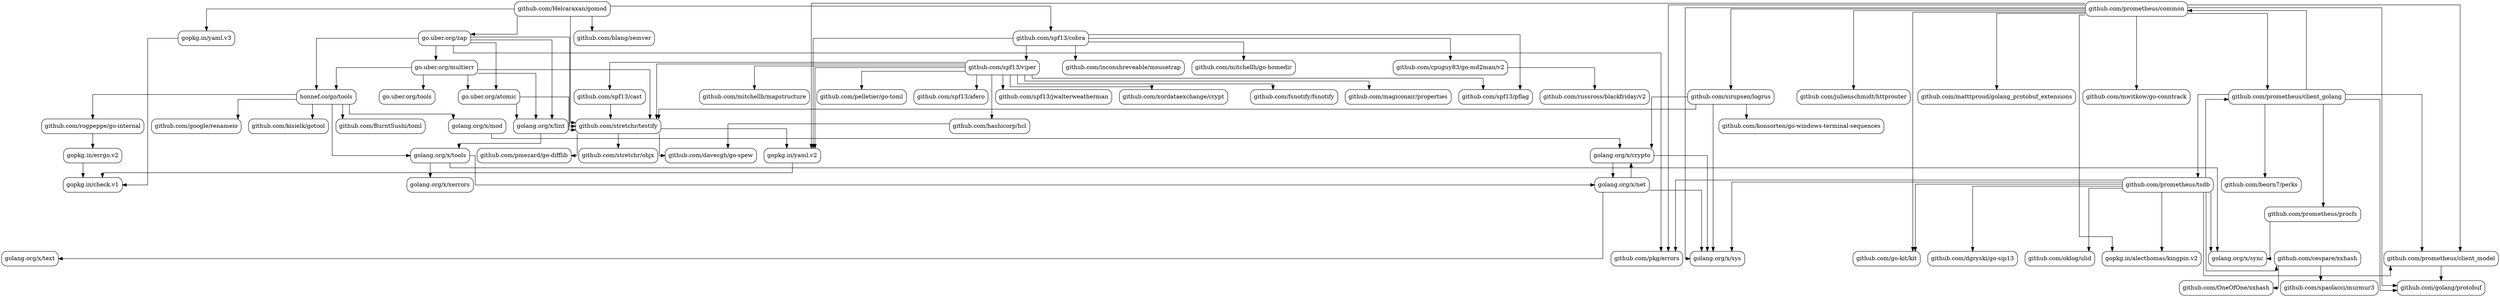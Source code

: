 strict digraph {
  node [shape=box,style=rounded]
  start=0
  splines=ortho
  "github.com/BurntSushi/toml"
  "github.com/Helcaraxan/gomod"
  "github.com/OneOfOne/xxhash"
  "github.com/beorn7/perks"
  "github.com/blang/semver"
  "github.com/cespare/xxhash"
  "github.com/cpuguy83/go-md2man/v2"
  "github.com/davecgh/go-spew"
  "github.com/dgryski/go-sip13"
  "github.com/fsnotify/fsnotify"
  "github.com/go-kit/kit"
  "github.com/golang/protobuf"
  "github.com/google/renameio"
  "github.com/hashicorp/hcl"
  "github.com/inconshreveable/mousetrap"
  "github.com/julienschmidt/httprouter"
  "github.com/kisielk/gotool"
  "github.com/konsorten/go-windows-terminal-sequences"
  "github.com/magiconair/properties"
  "github.com/matttproud/golang_protobuf_extensions"
  "github.com/mitchellh/go-homedir"
  "github.com/mitchellh/mapstructure"
  "github.com/mwitkow/go-conntrack"
  "github.com/oklog/ulid"
  "github.com/pelletier/go-toml"
  "github.com/pkg/errors"
  "github.com/pmezard/go-difflib"
  "github.com/prometheus/client_golang"
  "github.com/prometheus/client_model"
  "github.com/prometheus/common"
  "github.com/prometheus/procfs"
  "github.com/prometheus/tsdb"
  "github.com/rogpeppe/go-internal"
  "github.com/russross/blackfriday/v2"
  "github.com/sirupsen/logrus"
  "github.com/spaolacci/murmur3"
  "github.com/spf13/afero"
  "github.com/spf13/cast"
  "github.com/spf13/cobra"
  "github.com/spf13/jwalterweatherman"
  "github.com/spf13/pflag"
  "github.com/spf13/viper"
  "github.com/stretchr/objx"
  "github.com/stretchr/testify"
  "github.com/xordataexchange/crypt"
  "go.uber.org/atomic"
  "go.uber.org/multierr"
  "go.uber.org/tools"
  "go.uber.org/zap"
  "golang.org/x/crypto"
  "golang.org/x/lint"
  "golang.org/x/mod"
  "golang.org/x/net"
  "golang.org/x/sync"
  "golang.org/x/sys"
  "golang.org/x/text"
  "golang.org/x/tools"
  "golang.org/x/xerrors"
  "gopkg.in/alecthomas/kingpin.v2"
  "gopkg.in/check.v1"
  "gopkg.in/errgo.v2"
  "gopkg.in/yaml.v2"
  "gopkg.in/yaml.v3"
  "honnef.co/go/tools"
  "github.com/Helcaraxan/gomod" -> "github.com/blang/semver"
  "github.com/Helcaraxan/gomod" -> "github.com/spf13/cobra"
  "github.com/Helcaraxan/gomod" -> "github.com/stretchr/testify" [minlen=3]
  "github.com/Helcaraxan/gomod" -> "go.uber.org/zap"
  "github.com/Helcaraxan/gomod" -> "gopkg.in/yaml.v3"
  "github.com/cespare/xxhash" -> "github.com/OneOfOne/xxhash"
  "github.com/cespare/xxhash" -> "github.com/spaolacci/murmur3"
  "github.com/cpuguy83/go-md2man/v2" -> "github.com/russross/blackfriday/v2"
  "github.com/hashicorp/hcl" -> "github.com/davecgh/go-spew"
  "github.com/prometheus/client_golang" -> "github.com/beorn7/perks" [minlen=3]
  "github.com/prometheus/client_golang" -> "github.com/golang/protobuf" [minlen=3]
  "github.com/prometheus/client_golang" -> "github.com/prometheus/client_model" [minlen=2]
  "github.com/prometheus/client_golang" -> "github.com/prometheus/common" [minlen=3]
  "github.com/prometheus/client_golang" -> "github.com/prometheus/procfs" [minlen=3]
  "github.com/prometheus/client_golang" -> "github.com/prometheus/tsdb" [minlen=3]
  "github.com/prometheus/client_model" -> "github.com/golang/protobuf"
  "github.com/prometheus/common" -> "github.com/go-kit/kit" [minlen=3]
  "github.com/prometheus/common" -> "github.com/golang/protobuf" [minlen=4]
  "github.com/prometheus/common" -> "github.com/julienschmidt/httprouter" [minlen=3]
  "github.com/prometheus/common" -> "github.com/matttproud/golang_protobuf_extensions" [minlen=3]
  "github.com/prometheus/common" -> "github.com/mwitkow/go-conntrack" [minlen=3]
  "github.com/prometheus/common" -> "github.com/pkg/errors" [minlen=3]
  "github.com/prometheus/common" -> "github.com/prometheus/client_golang"
  "github.com/prometheus/common" -> "github.com/prometheus/client_model" [minlen=3]
  "github.com/prometheus/common" -> "github.com/sirupsen/logrus" [minlen=3]
  "github.com/prometheus/common" -> "golang.org/x/sys" [minlen=4]
  "github.com/prometheus/common" -> "gopkg.in/alecthomas/kingpin.v2" [minlen=3]
  "github.com/prometheus/common" -> "gopkg.in/yaml.v2" [minlen=5]
  "github.com/prometheus/procfs" -> "golang.org/x/sync"
  "github.com/prometheus/tsdb" -> "github.com/cespare/xxhash" [minlen=3]
  "github.com/prometheus/tsdb" -> "github.com/dgryski/go-sip13" [minlen=3]
  "github.com/prometheus/tsdb" -> "github.com/go-kit/kit" [minlen=3]
  "github.com/prometheus/tsdb" -> "github.com/oklog/ulid" [minlen=3]
  "github.com/prometheus/tsdb" -> "github.com/pkg/errors" [minlen=3]
  "github.com/prometheus/tsdb" -> "github.com/prometheus/client_golang"
  "github.com/prometheus/tsdb" -> "github.com/prometheus/client_model" [minlen=3]
  "github.com/prometheus/tsdb" -> "golang.org/x/sync" [minlen=3]
  "github.com/prometheus/tsdb" -> "golang.org/x/sys" [minlen=3]
  "github.com/prometheus/tsdb" -> "gopkg.in/alecthomas/kingpin.v2" [minlen=3]
  "github.com/rogpeppe/go-internal" -> "gopkg.in/errgo.v2"
  "github.com/sirupsen/logrus" -> "github.com/konsorten/go-windows-terminal-sequences"
  "github.com/sirupsen/logrus" -> "github.com/stretchr/testify"
  "github.com/sirupsen/logrus" -> "golang.org/x/crypto"
  "github.com/sirupsen/logrus" -> "golang.org/x/sys" [minlen=3]
  "github.com/spf13/cast" -> "github.com/stretchr/testify"
  "github.com/spf13/cobra" -> "github.com/cpuguy83/go-md2man/v2"
  "github.com/spf13/cobra" -> "github.com/inconshreveable/mousetrap"
  "github.com/spf13/cobra" -> "github.com/mitchellh/go-homedir"
  "github.com/spf13/cobra" -> "github.com/spf13/pflag" [minlen=2]
  "github.com/spf13/cobra" -> "github.com/spf13/viper"
  "github.com/spf13/cobra" -> "gopkg.in/yaml.v2" [minlen=4]
  "github.com/spf13/viper" -> "github.com/fsnotify/fsnotify"
  "github.com/spf13/viper" -> "github.com/hashicorp/hcl"
  "github.com/spf13/viper" -> "github.com/magiconair/properties"
  "github.com/spf13/viper" -> "github.com/mitchellh/mapstructure"
  "github.com/spf13/viper" -> "github.com/pelletier/go-toml"
  "github.com/spf13/viper" -> "github.com/spf13/afero"
  "github.com/spf13/viper" -> "github.com/spf13/cast"
  "github.com/spf13/viper" -> "github.com/spf13/jwalterweatherman"
  "github.com/spf13/viper" -> "github.com/spf13/pflag"
  "github.com/spf13/viper" -> "github.com/stretchr/testify" [minlen=2]
  "github.com/spf13/viper" -> "github.com/xordataexchange/crypt"
  "github.com/spf13/viper" -> "gopkg.in/yaml.v2" [minlen=3]
  "github.com/stretchr/testify" -> "github.com/davecgh/go-spew"
  "github.com/stretchr/testify" -> "github.com/pmezard/go-difflib"
  "github.com/stretchr/testify" -> "github.com/stretchr/objx"
  "github.com/stretchr/testify" -> "gopkg.in/yaml.v2"
  "go.uber.org/atomic" -> "github.com/stretchr/testify"
  "go.uber.org/atomic" -> "golang.org/x/lint"
  "go.uber.org/multierr" -> "github.com/stretchr/testify" [minlen=2]
  "go.uber.org/multierr" -> "go.uber.org/atomic"
  "go.uber.org/multierr" -> "go.uber.org/tools"
  "go.uber.org/multierr" -> "golang.org/x/lint" [minlen=2]
  "go.uber.org/multierr" -> "honnef.co/go/tools"
  "go.uber.org/zap" -> "github.com/pkg/errors"
  "go.uber.org/zap" -> "github.com/stretchr/testify" [minlen=2]
  "go.uber.org/zap" -> "go.uber.org/atomic" [minlen=2]
  "go.uber.org/zap" -> "go.uber.org/multierr"
  "go.uber.org/zap" -> "golang.org/x/lint" [minlen=3]
  "go.uber.org/zap" -> "honnef.co/go/tools" [minlen=2]
  "golang.org/x/crypto" -> "golang.org/x/net"
  "golang.org/x/crypto" -> "golang.org/x/sys" [minlen=2]
  "golang.org/x/lint" -> "golang.org/x/tools"
  "golang.org/x/mod" -> "golang.org/x/crypto"
  "golang.org/x/net" -> "golang.org/x/crypto"
  "golang.org/x/net" -> "golang.org/x/sys" [minlen=3]
  "golang.org/x/net" -> "golang.org/x/text" [minlen=3]
  "golang.org/x/tools" -> "golang.org/x/net"
  "golang.org/x/tools" -> "golang.org/x/sync"
  "golang.org/x/tools" -> "golang.org/x/xerrors"
  "gopkg.in/errgo.v2" -> "gopkg.in/check.v1"
  "gopkg.in/yaml.v2" -> "gopkg.in/check.v1"
  "gopkg.in/yaml.v3" -> "gopkg.in/check.v1"
  "honnef.co/go/tools" -> "github.com/BurntSushi/toml"
  "honnef.co/go/tools" -> "github.com/google/renameio"
  "honnef.co/go/tools" -> "github.com/kisielk/gotool"
  "honnef.co/go/tools" -> "github.com/rogpeppe/go-internal"
  "honnef.co/go/tools" -> "golang.org/x/mod"
  "honnef.co/go/tools" -> "golang.org/x/tools"
}
